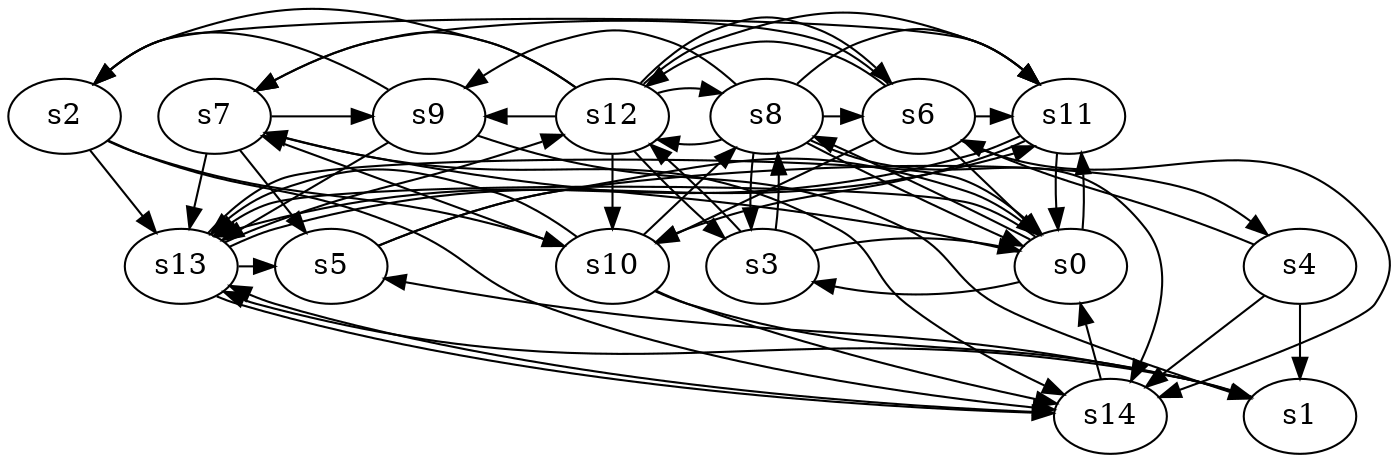 digraph game_0843_complex_15 {
    s0 [name="s0", player=0];
    s1 [name="s1", player=0];
    s2 [name="s2", player=1];
    s3 [name="s3", player=0];
    s4 [name="s4", player=1];
    s5 [name="s5", player=1];
    s6 [name="s6", player=0];
    s7 [name="s7", player=1, target=1];
    s8 [name="s8", player=1];
    s9 [name="s9", player=1];
    s10 [name="s10", player=1];
    s11 [name="s11", player=1, target=1];
    s12 [name="s12", player=0];
    s13 [name="s13", player=1];
    s14 [name="s14", player=1];

    s0 -> s3 [constraint="time == 2 || time == 4 || time == 16 || time == 23"];
    s0 -> s7 [constraint="time == 0 || time == 4 || time == 6 || time == 8 || time == 12"];
    s0 -> s8 [constraint="time % 7 == 0"];
    s0 -> s11 [constraint="time % 4 == 0 && time % 5 == 3"];
    s0 -> s13 [constraint="time % 5 == 0 || time % 3 == 0"];
    s1 -> s5 [constraint="time % 2 == 0"];
    s1 -> s13 [constraint="!(time % 5 == 1)"];
    s2 -> s10 [constraint="time % 3 == 2 || time % 4 == 0"];
    s2 -> s11 [constraint="time % 8 == 4"];
    s2 -> s13 [constraint="!(time % 5 == 4)"];
    s2 -> s14 [constraint="time % 4 == 3 || time % 3 == 1"];
    s3 -> s0 [constraint="!(time % 2 == 0)"];
    s3 -> s8 [constraint="!(time % 4 == 1)"];
    s3 -> s12 [constraint="time % 3 == 2 && time % 5 == 2"];
    s4 -> s1;
    s4 -> s6 [constraint="!(time % 3 == 1)"];
    s4 -> s14;
    s5 -> s0 [constraint="time % 3 == 1"];
    s5 -> s4 [constraint="!(time % 4 == 0)"];
    s6 -> s0 [constraint="time % 5 == 0"];
    s6 -> s7 [constraint="!(time % 5 == 2)"];
    s6 -> s10 [constraint="time % 2 == 0 && time % 4 == 2"];
    s6 -> s11 [constraint="time == 3"];
    s6 -> s12 [constraint="time % 2 == 1 && time % 3 == 0"];
    s6 -> s14 [constraint="time % 4 == 2 && time % 3 == 2"];
    s7 -> s5;
    s7 -> s9 [constraint="time == 19"];
    s7 -> s13;
    s7 -> s14 [constraint="time == 8"];
    s8 -> s0;
    s8 -> s3;
    s8 -> s6 [constraint="time % 2 == 1 && time % 3 == 2"];
    s8 -> s9 [constraint="!(time % 2 == 0)"];
    s8 -> s11 [constraint="!(time % 5 == 1)"];
    s8 -> s12 [constraint="time % 4 == 0 && time % 5 == 0"];
    s8 -> s14 [constraint="time == 6 || time == 20 || time == 21 || time == 22"];
    s9 -> s1 [constraint="time % 4 == 2 && time % 5 == 1"];
    s9 -> s2 [constraint="time % 5 == 2"];
    s9 -> s13 [constraint="!(time % 5 == 3)"];
    s10 -> s1 [constraint="time == 6 || time == 11 || time == 12 || time == 18 || time == 19"];
    s10 -> s7 [constraint="time % 4 == 1 && time % 4 == 3"];
    s10 -> s8 [constraint="time % 4 == 0 && time % 3 == 1"];
    s10 -> s13 [constraint="!(time % 2 == 1)"];
    s10 -> s14;
    s11 -> s0 [constraint="time % 3 == 0 && time % 5 == 1"];
    s11 -> s10 [constraint="time % 5 == 0 || time % 3 == 1"];
    s11 -> s13 [constraint="time == 2 || time == 3 || time == 12 || time == 14"];
    s12 -> s2 [constraint="time % 8 == 7"];
    s12 -> s3 [constraint="time % 2 == 1 && time % 5 == 2"];
    s12 -> s6 [constraint="!(time % 2 == 0)"];
    s12 -> s7 [constraint="!(time % 6 == 3)"];
    s12 -> s8 [constraint="!(time % 5 == 4)"];
    s12 -> s9 [constraint="!(time % 5 == 0)"];
    s12 -> s10;
    s12 -> s11 [constraint="time == 0 || time == 7 || time == 8 || time == 13 || time == 18"];
    s13 -> s0 [constraint="time % 3 == 1 && time % 3 == 0"];
    s13 -> s5 [constraint="time % 3 == 0 || time % 3 == 0"];
    s13 -> s11 [constraint="time % 7 == 2"];
    s13 -> s12 [constraint="time % 4 == 3 && time % 5 == 4"];
    s13 -> s14 [constraint="time % 3 == 2"];
    s14 -> s0 [constraint="time % 4 == 2 || time % 5 == 2"];
    s14 -> s13 [constraint="time % 6 == 4"];
}
